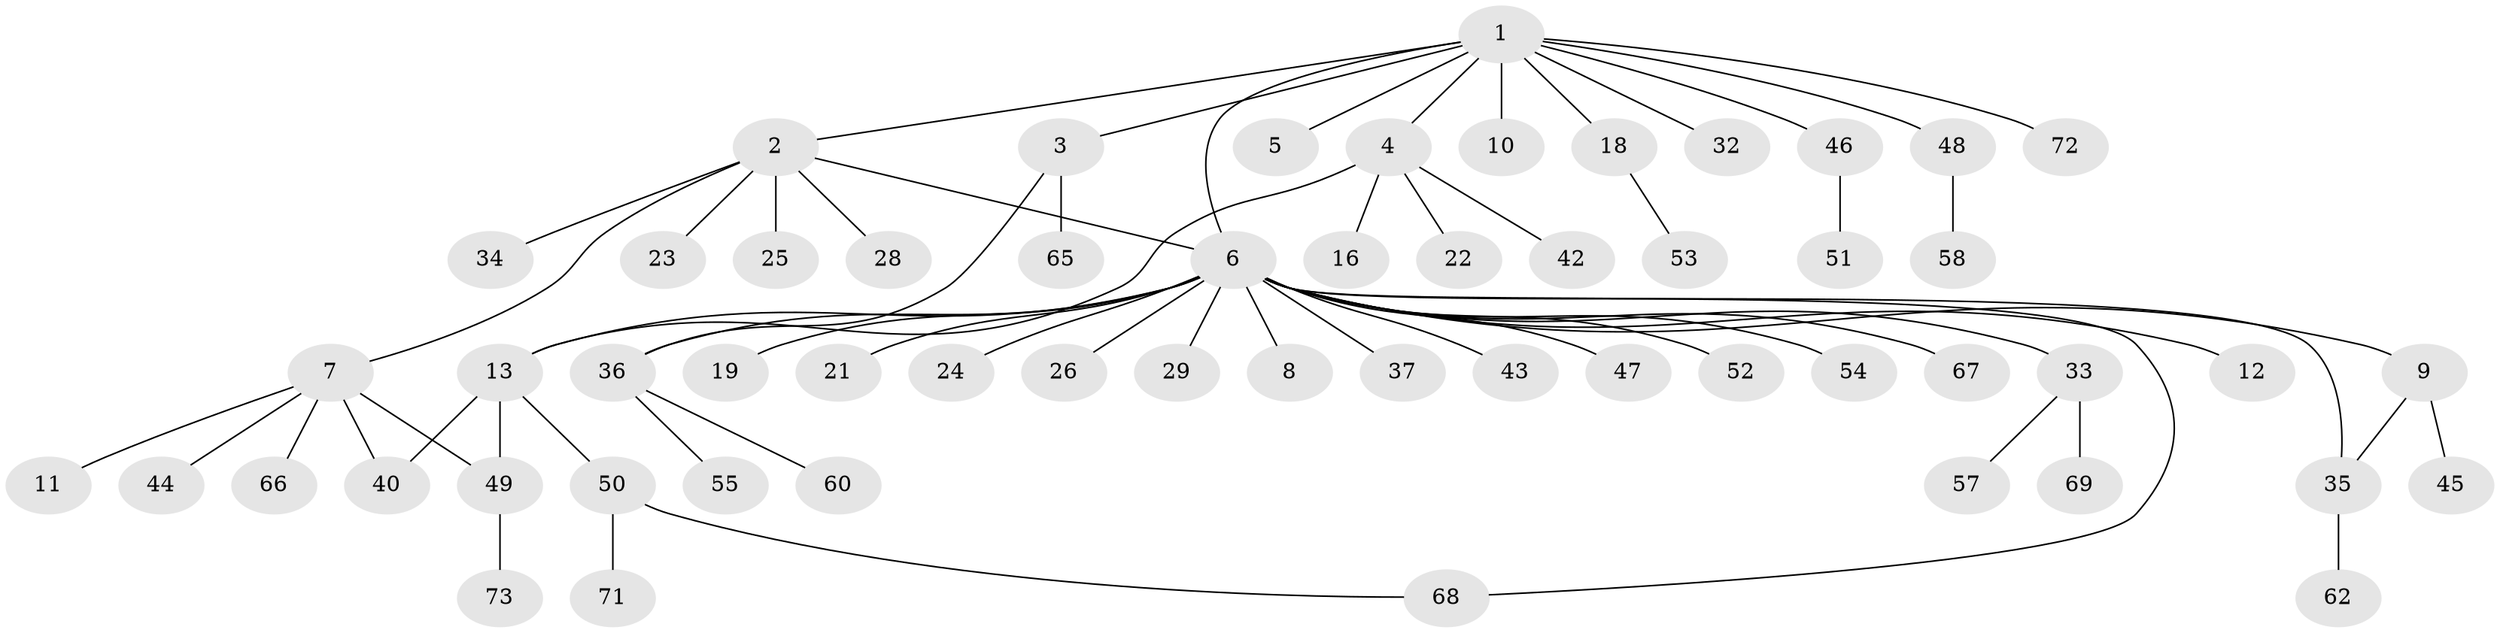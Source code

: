 // Generated by graph-tools (version 1.1) at 2025/23/03/03/25 07:23:48]
// undirected, 57 vertices, 63 edges
graph export_dot {
graph [start="1"]
  node [color=gray90,style=filled];
  1 [super="+39"];
  2 [super="+15"];
  3 [super="+70"];
  4 [super="+14"];
  5;
  6 [super="+27"];
  7 [super="+63"];
  8;
  9 [super="+59"];
  10;
  11 [super="+17"];
  12;
  13 [super="+30"];
  16 [super="+20"];
  18;
  19;
  21;
  22;
  23 [super="+31"];
  24;
  25;
  26;
  28;
  29;
  32;
  33;
  34;
  35 [super="+38"];
  36 [super="+61"];
  37 [super="+41"];
  40;
  42;
  43;
  44 [super="+64"];
  45;
  46;
  47;
  48;
  49 [super="+74"];
  50 [super="+56"];
  51;
  52 [super="+75"];
  53;
  54;
  55;
  57;
  58;
  60;
  62;
  65;
  66;
  67;
  68;
  69;
  71;
  72;
  73;
  1 -- 2;
  1 -- 3;
  1 -- 4;
  1 -- 5;
  1 -- 6;
  1 -- 10;
  1 -- 18;
  1 -- 32;
  1 -- 46;
  1 -- 48;
  1 -- 72;
  2 -- 7;
  2 -- 25;
  2 -- 34;
  2 -- 6;
  2 -- 28;
  2 -- 23;
  3 -- 36;
  3 -- 65;
  4 -- 16;
  4 -- 22;
  4 -- 42;
  4 -- 13;
  6 -- 8;
  6 -- 9;
  6 -- 12;
  6 -- 13 [weight=2];
  6 -- 19;
  6 -- 21;
  6 -- 24;
  6 -- 26;
  6 -- 29;
  6 -- 33;
  6 -- 35;
  6 -- 36 [weight=2];
  6 -- 37;
  6 -- 43;
  6 -- 47;
  6 -- 52;
  6 -- 54;
  6 -- 67;
  6 -- 68;
  7 -- 11;
  7 -- 40;
  7 -- 44;
  7 -- 49;
  7 -- 66;
  9 -- 35;
  9 -- 45;
  13 -- 50;
  13 -- 49;
  13 -- 40;
  18 -- 53;
  33 -- 57;
  33 -- 69;
  35 -- 62;
  36 -- 55;
  36 -- 60;
  46 -- 51;
  48 -- 58;
  49 -- 73;
  50 -- 68;
  50 -- 71;
}
